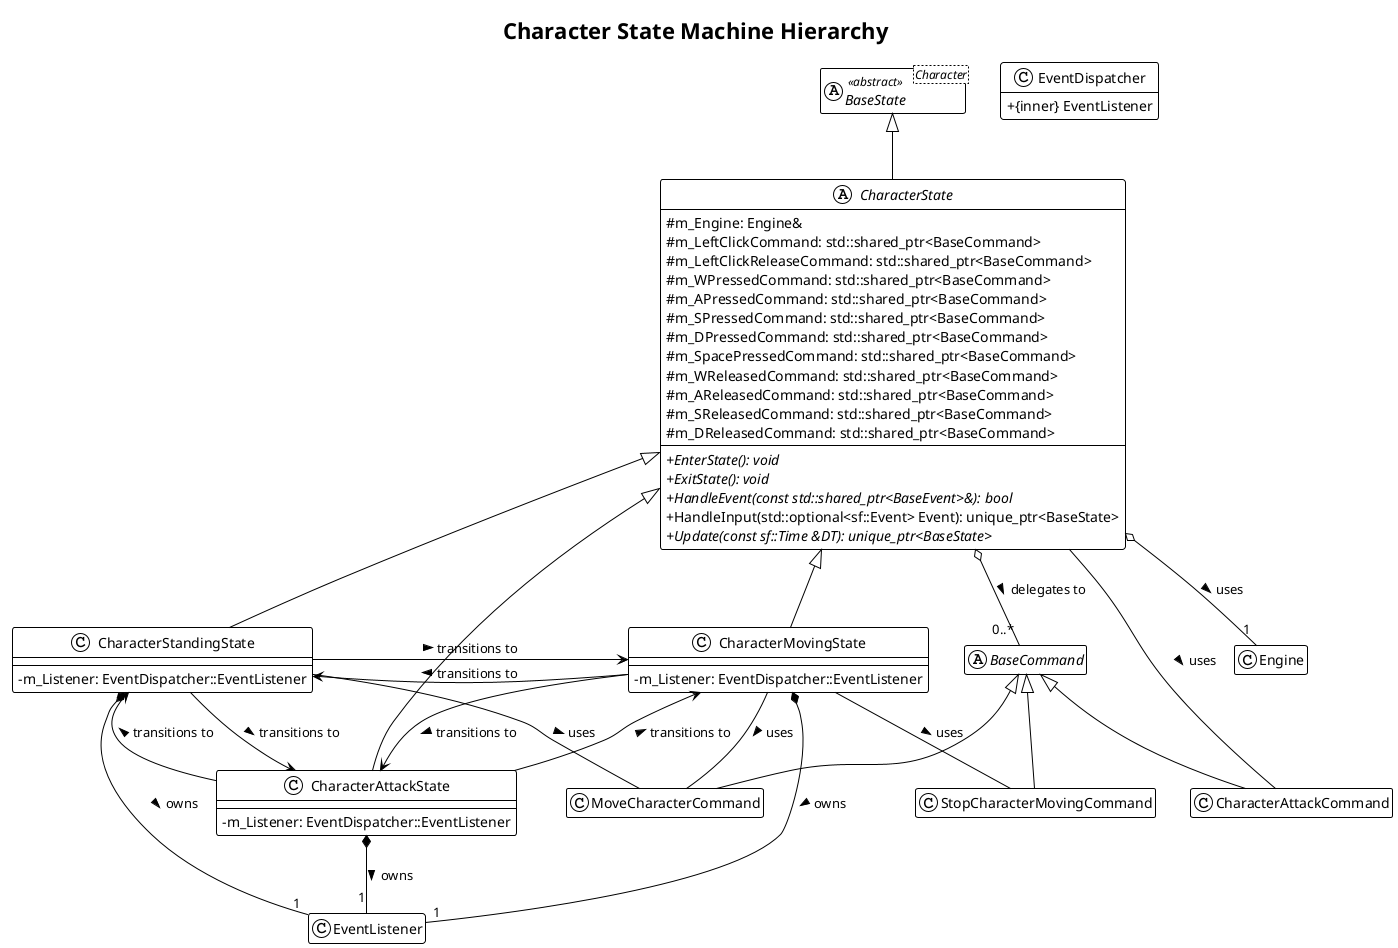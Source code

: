 @startuml
!theme plain
title Character State Machine Hierarchy

' Settings
skinparam classAttributeIconSize 0
hide empty members

' --- Application Classes ---
class Engine
abstract class BaseCommand
class EventDispatcher {
    + {inner} EventListener
}

' --- State Machine Base ---
abstract class "BaseState<T>" as BaseState <<template>> <<abstract>>
abstract class "BaseState<Character>" as BaseState<Character> <<abstract>>
' --- Character State Hierarchy ---
abstract class CharacterState {
    # m_Engine: Engine&
    # m_LeftClickCommand: std::shared_ptr<BaseCommand>
    # m_LeftClickReleaseCommand: std::shared_ptr<BaseCommand>
    # m_WPressedCommand: std::shared_ptr<BaseCommand>
    # m_APressedCommand: std::shared_ptr<BaseCommand>
    # m_SPressedCommand: std::shared_ptr<BaseCommand>
    # m_DPressedCommand: std::shared_ptr<BaseCommand>
    # m_SpacePressedCommand: std::shared_ptr<BaseCommand>
    # m_WReleasedCommand: std::shared_ptr<BaseCommand>
    # m_AReleasedCommand: std::shared_ptr<BaseCommand>
    # m_SReleasedCommand: std::shared_ptr<BaseCommand>
    # m_DReleasedCommand: std::shared_ptr<BaseCommand>
    --
    + {abstract} EnterState(): void
    + {abstract} ExitState(): void
    + {abstract} HandleEvent(const std::shared_ptr<BaseEvent>&): bool
    + HandleInput(std::optional<sf::Event> Event): unique_ptr<BaseState>
    + {abstract} Update(const sf::Time &DT): unique_ptr<BaseState>
}

class CharacterStandingState {
    --
    - m_Listener: EventDispatcher::EventListener
}

class CharacterMovingState {
    --
    - m_Listener: EventDispatcher::EventListener
}

class CharacterAttackState {
    --
    - m_Listener: EventDispatcher::EventListener
}


' --- RELATIONSHIPS ---

' ==> Inheritance
BaseState <|-- CharacterState
CharacterState <|-- CharacterStandingState
CharacterState <|-- CharacterMovingState
CharacterState <|-- CharacterAttackState
BaseCommand <|-- MoveCharacterCommand
BaseCommand <|-- StopCharacterMovingCommand
BaseCommand <|-- CharacterAttackCommand

' ==> Composition
CharacterStandingState *-- "1" EventListener : owns >
CharacterMovingState *-- "1" EventListener : owns >
CharacterAttackState *-- "1" EventListener : owns >

' ==> Aggregation
CharacterState o-- "1" Engine : uses >
CharacterState o-- "0..*" BaseCommand : delegates to >

CharacterStandingState -- MoveCharacterCommand : uses >
CharacterMovingState -- MoveCharacterCommand : uses >
CharacterMovingState -- StopCharacterMovingCommand : uses >
CharacterState -- CharacterAttackCommand : uses >
CharacterStandingState -r-> CharacterMovingState : transitions to >
CharacterMovingState --> CharacterStandingState : transitions to >
CharacterStandingState --> CharacterAttackState : transitions to >
CharacterMovingState --> CharacterAttackState : transitions to >
CharacterAttackState --> CharacterStandingState : transitions to >
CharacterAttackState --> CharacterMovingState : transitions to >

@enduml